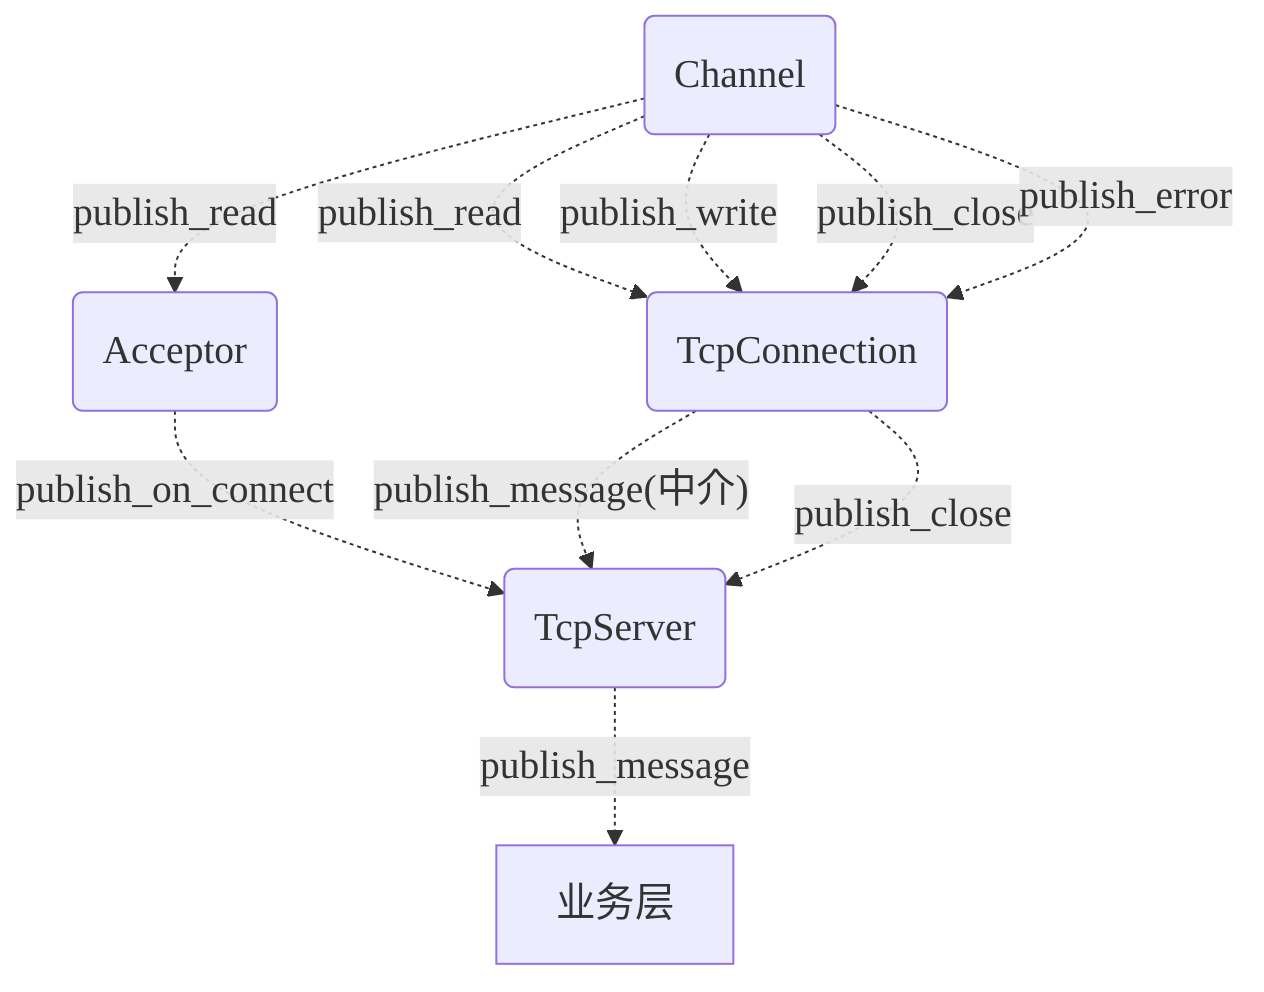 %% %%{init: {'theme':'default'}}%%
%% graph TD
%%     %% 定义发布者节点
%%     Channel[Channel]
%%     Acceptor[Acceptor]
%%     TcpConnection[TcpConnection]


%%     %% 定义消息主题节点
%%     publish_read((publish_read))
%%     publish_write((publish_write))
%%     publish_close_1((publish_close_1))
%%     publish_error((publish_error))
    
%%     publish_on_connect((publish_on_connect))
%%     publish_message((publish_message))
%%     publish_close_2((publish_close_2))
    

%%     %% 连接发布者到它们发布的主题
%%     Channel -.-> publish_read
%%     Channel -.-> publish_write
%%     Channel -.-> publish_close_1
%%     Channel -.-> publish_error
  
%%     publish_read -.-> Acceptor
%%     publish_read -.-> TcpConnection
%%     publish_write -.-> TcpConnection
%%     publish_close_1 -.->TcpConnection
%%     publish_error -.->TcpConnection
    
%%     Acceptor -.-> publish_on_connect
%%     TcpConnection -.-> publish_message
%%     TcpConnection -.-> publish_close_2
    
%%     publish_on_connect -.-> TcpServer
%%     publish_message -.中介.-> TcpServer -.中介.-> 业务层
%%     publish_close_2 -.-> TcpServer

%%{init: {
    "theme": "default",
    "themeVariables": {
        "fontFamily": "Times New Roman",
        "fontSize": "20px"
    }
}}%%
graph TD
    %% 定义发布者节点
    Channel(Channel)
    Acceptor(Acceptor)
    TcpConnection(TcpConnection)
    TcpServer(TcpServer)


    Channel -.publish_read.-> Acceptor
    Channel -.publish_read.-> TcpConnection
    Channel -.publish_write.-> TcpConnection
    Channel -.publish_close.-> TcpConnection
    Channel -.publish_error.-> TcpConnection
    
    Acceptor -.publish_on_connect.-> TcpServer
    TcpConnection -.publish_message(中介).-> TcpServer
    TcpConnection -.publish_close.-> TcpServer
    
    TcpServer -.publish_message.-> 业务层